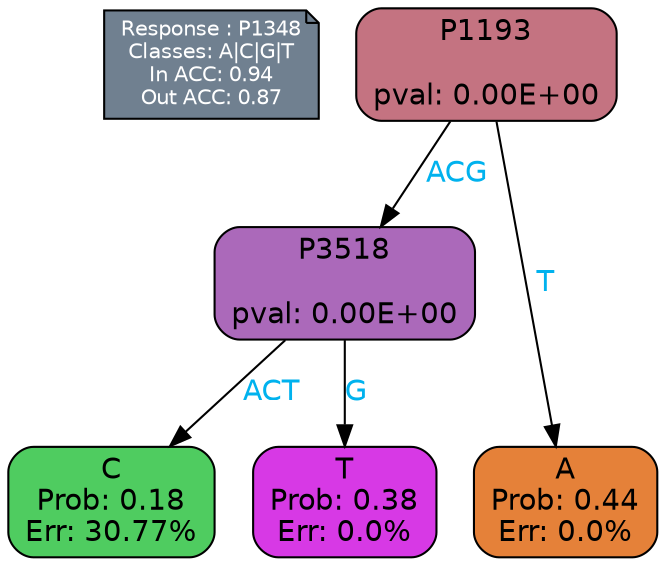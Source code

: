 digraph Tree {
node [shape=box, style="filled, rounded", color="black", fontname=helvetica] ;
graph [ranksep=equally, splines=polylines, bgcolor=transparent, dpi=600] ;
edge [fontname=helvetica] ;
LEGEND [label="Response : P1348
Classes: A|C|G|T
In ACC: 0.94
Out ACC: 0.87
",shape=note,align=left,style=filled,fillcolor="slategray",fontcolor="white",fontsize=10];1 [label="P1193

pval: 0.00E+00", fillcolor="#c47381"] ;
2 [label="P3518

pval: 0.00E+00", fillcolor="#ab69ba"] ;
3 [label="C
Prob: 0.18
Err: 30.77%", fillcolor="#4fcc60"] ;
4 [label="T
Prob: 0.38
Err: 0.0%", fillcolor="#d739e5"] ;
5 [label="A
Prob: 0.44
Err: 0.0%", fillcolor="#e58139"] ;
1 -> 2 [label="ACG",fontcolor=deepskyblue2] ;
1 -> 5 [label="T",fontcolor=deepskyblue2] ;
2 -> 3 [label="ACT",fontcolor=deepskyblue2] ;
2 -> 4 [label="G",fontcolor=deepskyblue2] ;
{rank = same; 3;4;5;}{rank = same; LEGEND;1;}}